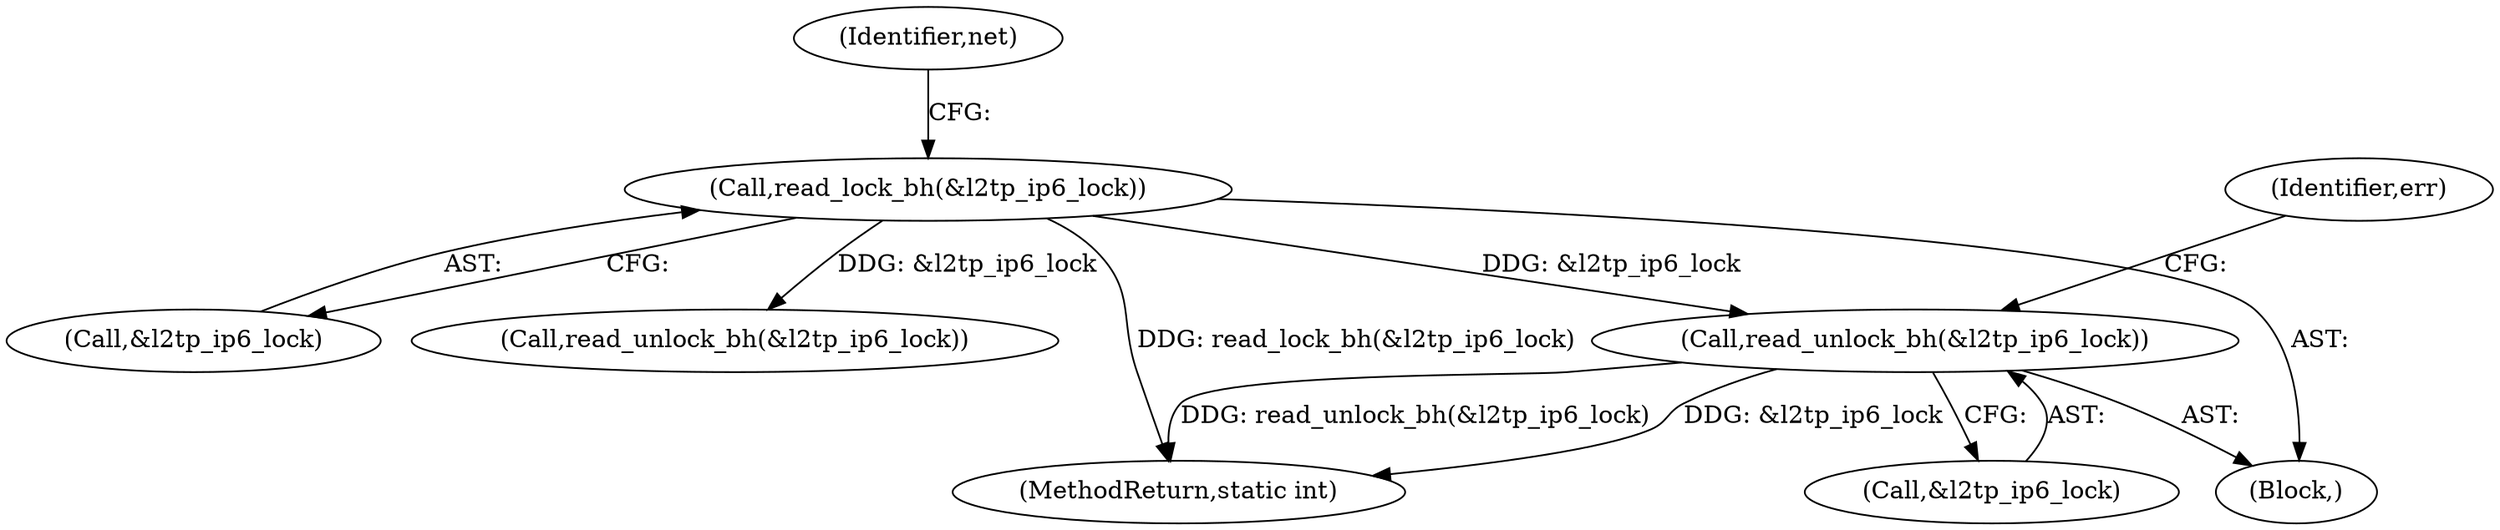 digraph "0_linux_32c231164b762dddefa13af5a0101032c70b50ef_0@API" {
"1000354" [label="(Call,read_unlock_bh(&l2tp_ip6_lock))"];
"1000189" [label="(Call,read_lock_bh(&l2tp_ip6_lock))"];
"1000358" [label="(Identifier,err)"];
"1000110" [label="(Block,)"];
"1000354" [label="(Call,read_unlock_bh(&l2tp_ip6_lock))"];
"1000359" [label="(MethodReturn,static int)"];
"1000194" [label="(Identifier,net)"];
"1000355" [label="(Call,&l2tp_ip6_lock)"];
"1000190" [label="(Call,&l2tp_ip6_lock)"];
"1000189" [label="(Call,read_lock_bh(&l2tp_ip6_lock))"];
"1000206" [label="(Call,read_unlock_bh(&l2tp_ip6_lock))"];
"1000354" -> "1000110"  [label="AST: "];
"1000354" -> "1000355"  [label="CFG: "];
"1000355" -> "1000354"  [label="AST: "];
"1000358" -> "1000354"  [label="CFG: "];
"1000354" -> "1000359"  [label="DDG: read_unlock_bh(&l2tp_ip6_lock)"];
"1000354" -> "1000359"  [label="DDG: &l2tp_ip6_lock"];
"1000189" -> "1000354"  [label="DDG: &l2tp_ip6_lock"];
"1000189" -> "1000110"  [label="AST: "];
"1000189" -> "1000190"  [label="CFG: "];
"1000190" -> "1000189"  [label="AST: "];
"1000194" -> "1000189"  [label="CFG: "];
"1000189" -> "1000359"  [label="DDG: read_lock_bh(&l2tp_ip6_lock)"];
"1000189" -> "1000206"  [label="DDG: &l2tp_ip6_lock"];
}
